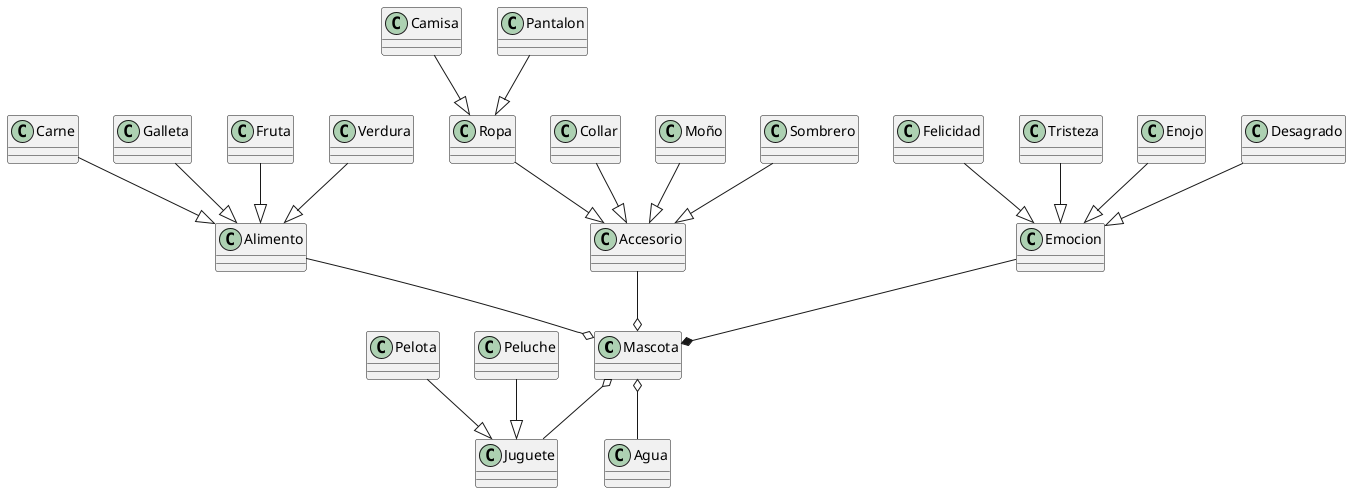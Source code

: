 @startuml mascota 

class Mascota 
class Alimento
class Juguete
class Pelota 
class Carne

class Ropa 
Class Camisa 
Class Pantalon
class Galleta
class Accesorio
class Emocion
Class Felicidad
Class Tristeza 
Class Enojo
Class Desagrado
Class Fruta
Class Verdura
class Collar
class Moño
class Sombrero
class Peluche
class Agua

Alimento --o Mascota
Mascota o--Juguete
Carne--|>Alimento
Pelota--|>Juguete


Pantalon--|>Ropa 
Camisa--|>Ropa 
Galleta--|>Alimento
Fruta--|>Alimento
Verdura--|>Alimento
Ropa--|>Accesorio
Accesorio --o Mascota
Emocion --* Mascota
Enojo--|>Emocion
Tristeza--|>Emocion
Felicidad--|>Emocion
Desagrado--|>Emocion
Collar--|>Accesorio
Moño--|>Accesorio
Sombrero--|>Accesorio
Peluche--|>Juguete
Mascota o--Agua

@enduml